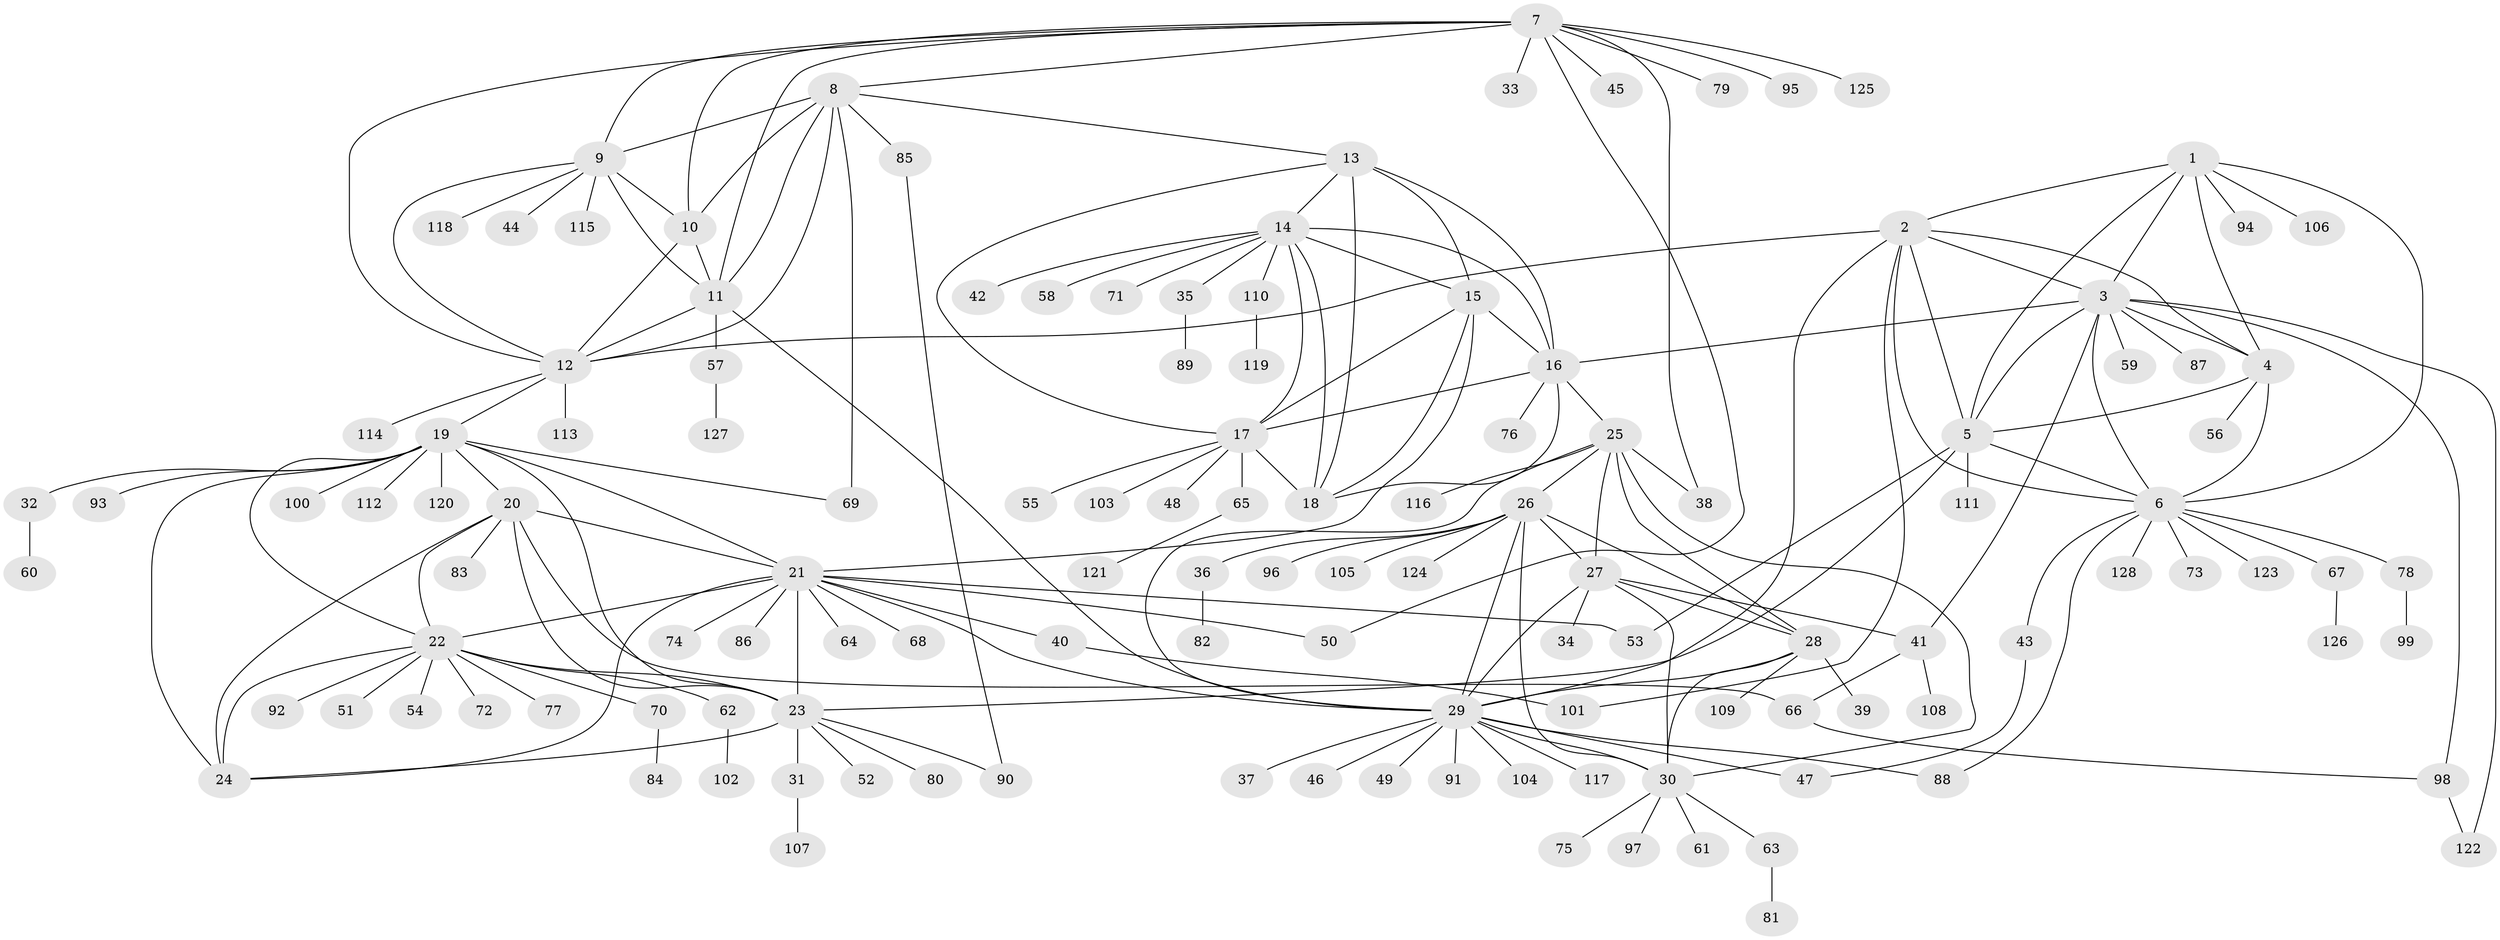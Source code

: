 // coarse degree distribution, {7: 0.029411764705882353, 14: 0.00980392156862745, 11: 0.00980392156862745, 12: 0.029411764705882353, 6: 0.0196078431372549, 5: 0.029411764705882353, 4: 0.029411764705882353, 10: 0.00980392156862745, 15: 0.00980392156862745, 9: 0.0196078431372549, 13: 0.00980392156862745, 1: 0.6470588235294118, 2: 0.13725490196078433, 3: 0.00980392156862745}
// Generated by graph-tools (version 1.1) at 2025/52/02/27/25 19:52:13]
// undirected, 128 vertices, 195 edges
graph export_dot {
graph [start="1"]
  node [color=gray90,style=filled];
  1;
  2;
  3;
  4;
  5;
  6;
  7;
  8;
  9;
  10;
  11;
  12;
  13;
  14;
  15;
  16;
  17;
  18;
  19;
  20;
  21;
  22;
  23;
  24;
  25;
  26;
  27;
  28;
  29;
  30;
  31;
  32;
  33;
  34;
  35;
  36;
  37;
  38;
  39;
  40;
  41;
  42;
  43;
  44;
  45;
  46;
  47;
  48;
  49;
  50;
  51;
  52;
  53;
  54;
  55;
  56;
  57;
  58;
  59;
  60;
  61;
  62;
  63;
  64;
  65;
  66;
  67;
  68;
  69;
  70;
  71;
  72;
  73;
  74;
  75;
  76;
  77;
  78;
  79;
  80;
  81;
  82;
  83;
  84;
  85;
  86;
  87;
  88;
  89;
  90;
  91;
  92;
  93;
  94;
  95;
  96;
  97;
  98;
  99;
  100;
  101;
  102;
  103;
  104;
  105;
  106;
  107;
  108;
  109;
  110;
  111;
  112;
  113;
  114;
  115;
  116;
  117;
  118;
  119;
  120;
  121;
  122;
  123;
  124;
  125;
  126;
  127;
  128;
  1 -- 2;
  1 -- 3;
  1 -- 4;
  1 -- 5;
  1 -- 6;
  1 -- 94;
  1 -- 106;
  2 -- 3;
  2 -- 4;
  2 -- 5;
  2 -- 6;
  2 -- 12;
  2 -- 29;
  2 -- 101;
  3 -- 4;
  3 -- 5;
  3 -- 6;
  3 -- 16;
  3 -- 41;
  3 -- 59;
  3 -- 87;
  3 -- 98;
  3 -- 122;
  4 -- 5;
  4 -- 6;
  4 -- 56;
  5 -- 6;
  5 -- 23;
  5 -- 53;
  5 -- 111;
  6 -- 43;
  6 -- 67;
  6 -- 73;
  6 -- 78;
  6 -- 88;
  6 -- 123;
  6 -- 128;
  7 -- 8;
  7 -- 9;
  7 -- 10;
  7 -- 11;
  7 -- 12;
  7 -- 33;
  7 -- 38;
  7 -- 45;
  7 -- 50;
  7 -- 79;
  7 -- 95;
  7 -- 125;
  8 -- 9;
  8 -- 10;
  8 -- 11;
  8 -- 12;
  8 -- 13;
  8 -- 69;
  8 -- 85;
  9 -- 10;
  9 -- 11;
  9 -- 12;
  9 -- 44;
  9 -- 115;
  9 -- 118;
  10 -- 11;
  10 -- 12;
  11 -- 12;
  11 -- 29;
  11 -- 57;
  12 -- 19;
  12 -- 113;
  12 -- 114;
  13 -- 14;
  13 -- 15;
  13 -- 16;
  13 -- 17;
  13 -- 18;
  14 -- 15;
  14 -- 16;
  14 -- 17;
  14 -- 18;
  14 -- 35;
  14 -- 42;
  14 -- 58;
  14 -- 71;
  14 -- 110;
  15 -- 16;
  15 -- 17;
  15 -- 18;
  15 -- 21;
  16 -- 17;
  16 -- 18;
  16 -- 25;
  16 -- 76;
  17 -- 18;
  17 -- 48;
  17 -- 55;
  17 -- 65;
  17 -- 103;
  19 -- 20;
  19 -- 21;
  19 -- 22;
  19 -- 23;
  19 -- 24;
  19 -- 32;
  19 -- 69;
  19 -- 93;
  19 -- 100;
  19 -- 112;
  19 -- 120;
  20 -- 21;
  20 -- 22;
  20 -- 23;
  20 -- 24;
  20 -- 66;
  20 -- 83;
  21 -- 22;
  21 -- 23;
  21 -- 24;
  21 -- 29;
  21 -- 40;
  21 -- 50;
  21 -- 53;
  21 -- 64;
  21 -- 68;
  21 -- 74;
  21 -- 86;
  22 -- 23;
  22 -- 24;
  22 -- 51;
  22 -- 54;
  22 -- 62;
  22 -- 70;
  22 -- 72;
  22 -- 77;
  22 -- 92;
  23 -- 24;
  23 -- 31;
  23 -- 52;
  23 -- 80;
  23 -- 90;
  25 -- 26;
  25 -- 27;
  25 -- 28;
  25 -- 29;
  25 -- 30;
  25 -- 38;
  25 -- 116;
  26 -- 27;
  26 -- 28;
  26 -- 29;
  26 -- 30;
  26 -- 36;
  26 -- 96;
  26 -- 105;
  26 -- 124;
  27 -- 28;
  27 -- 29;
  27 -- 30;
  27 -- 34;
  27 -- 41;
  28 -- 29;
  28 -- 30;
  28 -- 39;
  28 -- 109;
  29 -- 30;
  29 -- 37;
  29 -- 46;
  29 -- 47;
  29 -- 49;
  29 -- 88;
  29 -- 91;
  29 -- 104;
  29 -- 117;
  30 -- 61;
  30 -- 63;
  30 -- 75;
  30 -- 97;
  31 -- 107;
  32 -- 60;
  35 -- 89;
  36 -- 82;
  40 -- 101;
  41 -- 66;
  41 -- 108;
  43 -- 47;
  57 -- 127;
  62 -- 102;
  63 -- 81;
  65 -- 121;
  66 -- 98;
  67 -- 126;
  70 -- 84;
  78 -- 99;
  85 -- 90;
  98 -- 122;
  110 -- 119;
}
